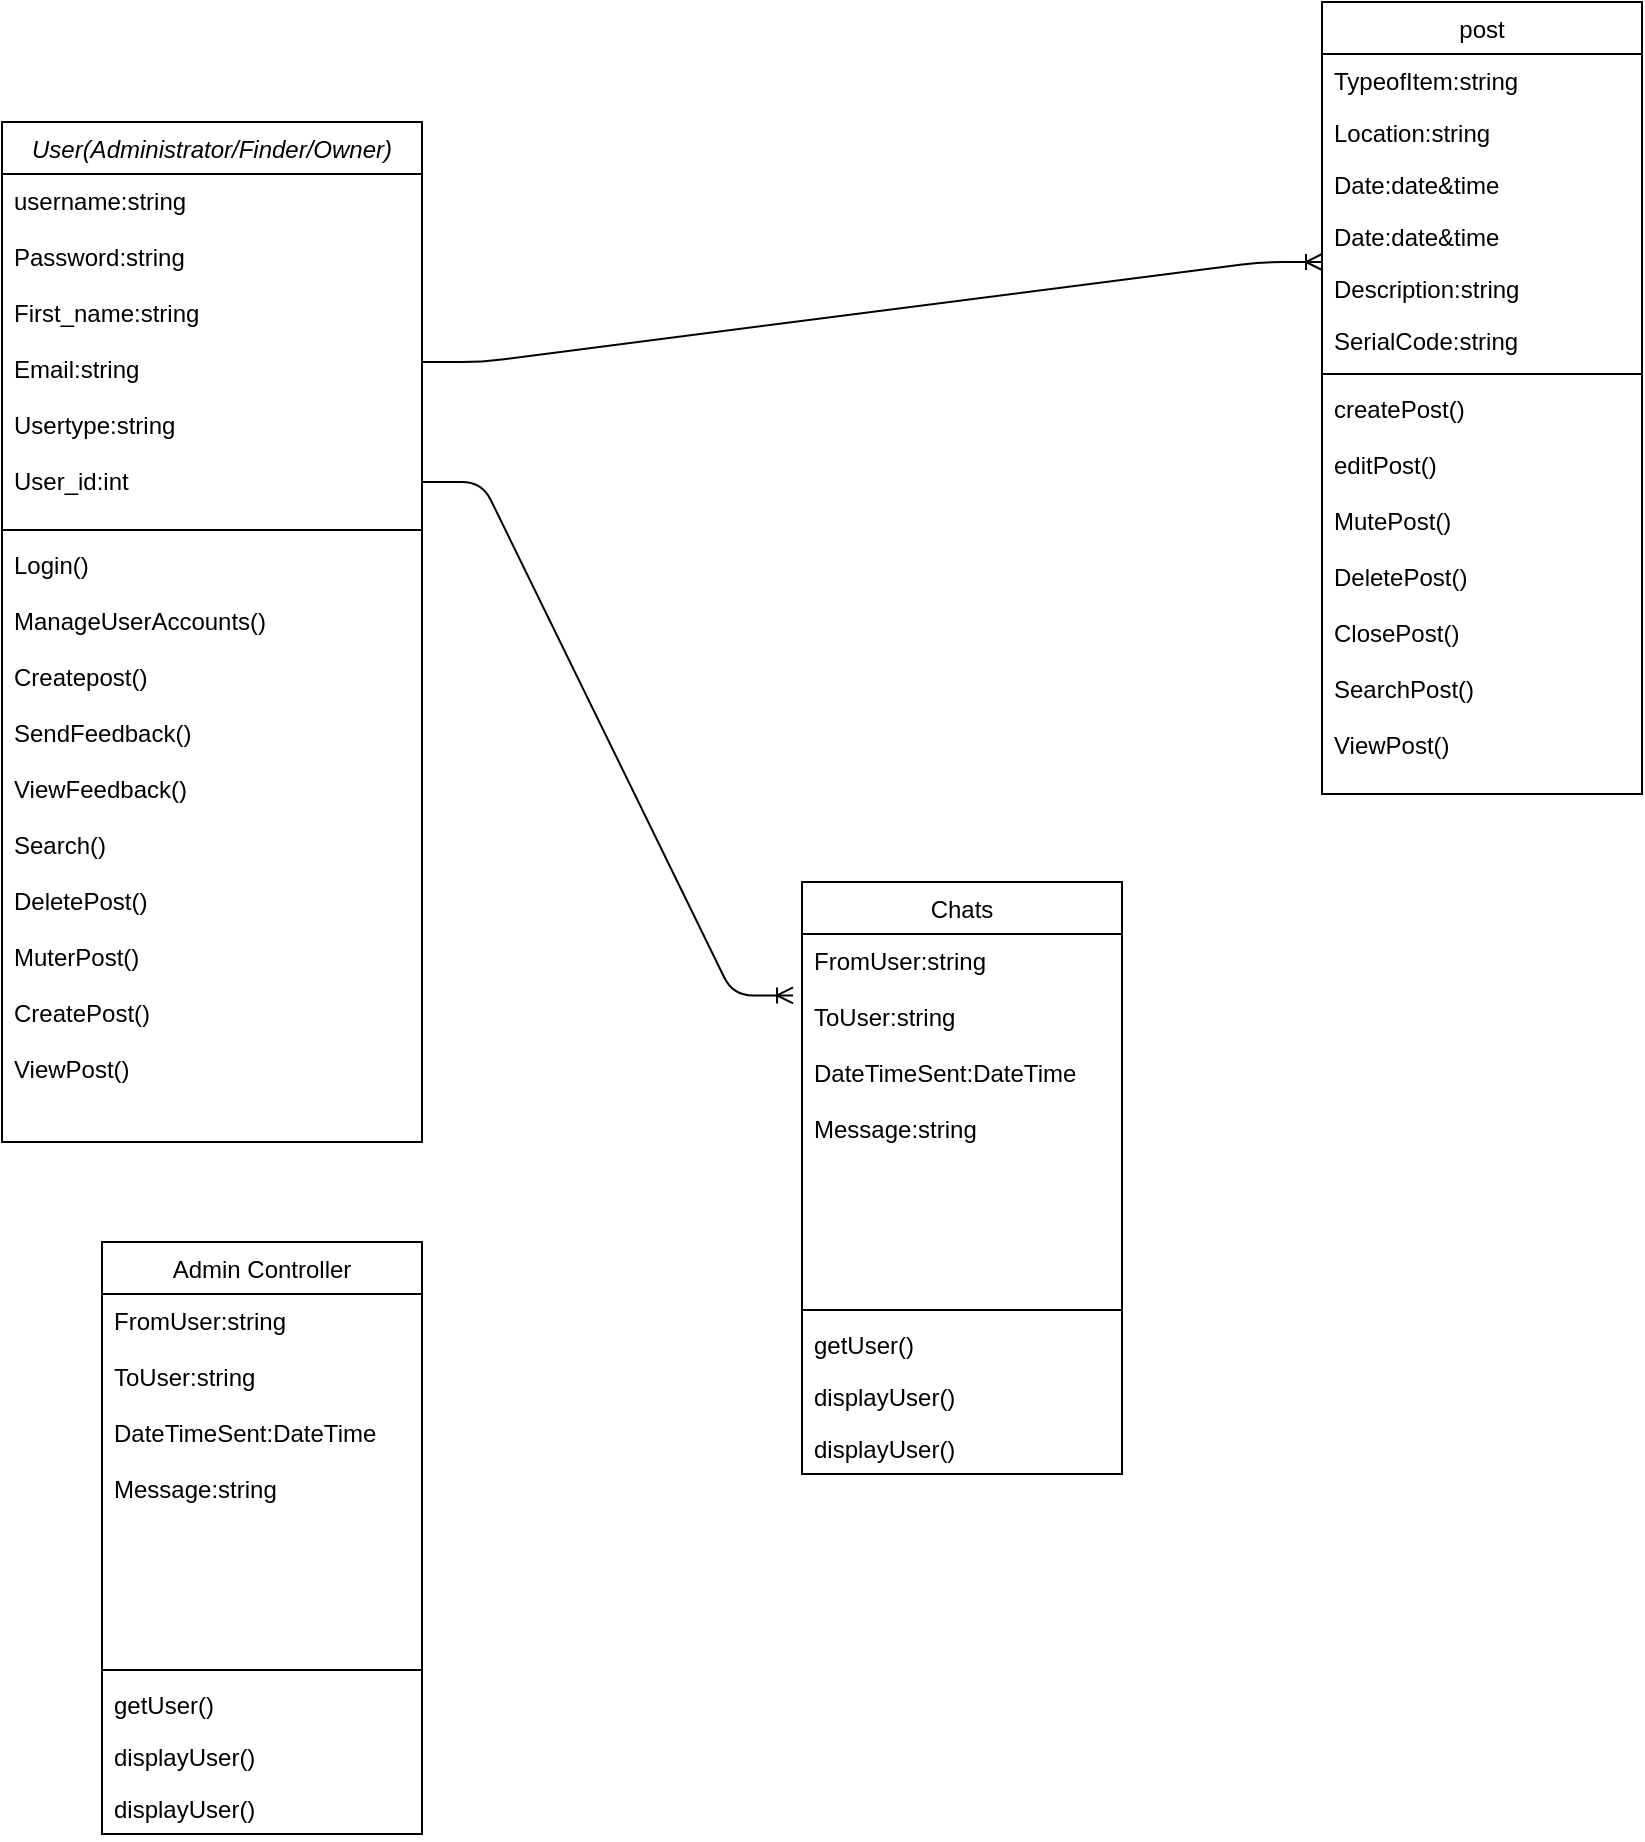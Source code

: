 <mxfile version="16.5.2" type="device"><diagram id="C5RBs43oDa-KdzZeNtuy" name="Page-1"><mxGraphModel dx="702" dy="761" grid="1" gridSize="10" guides="1" tooltips="1" connect="1" arrows="1" fold="1" page="1" pageScale="1" pageWidth="1169" pageHeight="1654" math="0" shadow="0"><root><mxCell id="WIyWlLk6GJQsqaUBKTNV-0"/><mxCell id="WIyWlLk6GJQsqaUBKTNV-1" parent="WIyWlLk6GJQsqaUBKTNV-0"/><mxCell id="zkfFHV4jXpPFQw0GAbJ--0" value="User(Administrator/Finder/Owner)" style="swimlane;fontStyle=2;align=center;verticalAlign=top;childLayout=stackLayout;horizontal=1;startSize=26;horizontalStack=0;resizeParent=1;resizeLast=0;collapsible=1;marginBottom=0;rounded=0;shadow=0;strokeWidth=1;" parent="WIyWlLk6GJQsqaUBKTNV-1" vertex="1"><mxGeometry x="160" y="130" width="210" height="510" as="geometry"><mxRectangle x="230" y="140" width="160" height="26" as="alternateBounds"/></mxGeometry></mxCell><mxCell id="zkfFHV4jXpPFQw0GAbJ--3" value="username:string&#10;&#10;Password:string&#10;&#10;First_name:string&#10;&#10;Email:string&#10;&#10;Usertype:string&#10;&#10;User_id:int" style="text;align=left;verticalAlign=top;spacingLeft=4;spacingRight=4;overflow=hidden;rotatable=0;points=[[0,0.5],[1,0.5]];portConstraint=eastwest;rounded=0;shadow=0;html=0;" parent="zkfFHV4jXpPFQw0GAbJ--0" vertex="1"><mxGeometry y="26" width="210" height="174" as="geometry"/></mxCell><mxCell id="zkfFHV4jXpPFQw0GAbJ--4" value="" style="line;html=1;strokeWidth=1;align=left;verticalAlign=middle;spacingTop=-1;spacingLeft=3;spacingRight=3;rotatable=0;labelPosition=right;points=[];portConstraint=eastwest;" parent="zkfFHV4jXpPFQw0GAbJ--0" vertex="1"><mxGeometry y="200" width="210" height="8" as="geometry"/></mxCell><mxCell id="zkfFHV4jXpPFQw0GAbJ--5" value="Login()&#10;&#10;ManageUserAccounts()&#10;&#10;Createpost()&#10;&#10;SendFeedback()&#10;&#10;ViewFeedback()&#10;&#10;Search()&#10;&#10;DeletePost()&#10;&#10;MuterPost()&#10;&#10;CreatePost()&#10;&#10;ViewPost()" style="text;align=left;verticalAlign=top;spacingLeft=4;spacingRight=4;overflow=hidden;rotatable=0;points=[[0,0.5],[1,0.5]];portConstraint=eastwest;" parent="zkfFHV4jXpPFQw0GAbJ--0" vertex="1"><mxGeometry y="208" width="210" height="302" as="geometry"/></mxCell><mxCell id="zkfFHV4jXpPFQw0GAbJ--17" value="post" style="swimlane;fontStyle=0;align=center;verticalAlign=top;childLayout=stackLayout;horizontal=1;startSize=26;horizontalStack=0;resizeParent=1;resizeLast=0;collapsible=1;marginBottom=0;rounded=0;shadow=0;strokeWidth=1;" parent="WIyWlLk6GJQsqaUBKTNV-1" vertex="1"><mxGeometry x="820" y="70" width="160" height="396" as="geometry"><mxRectangle x="550" y="140" width="160" height="26" as="alternateBounds"/></mxGeometry></mxCell><mxCell id="zkfFHV4jXpPFQw0GAbJ--18" value="TypeofItem:string" style="text;align=left;verticalAlign=top;spacingLeft=4;spacingRight=4;overflow=hidden;rotatable=0;points=[[0,0.5],[1,0.5]];portConstraint=eastwest;" parent="zkfFHV4jXpPFQw0GAbJ--17" vertex="1"><mxGeometry y="26" width="160" height="26" as="geometry"/></mxCell><mxCell id="zkfFHV4jXpPFQw0GAbJ--19" value="Location:string" style="text;align=left;verticalAlign=top;spacingLeft=4;spacingRight=4;overflow=hidden;rotatable=0;points=[[0,0.5],[1,0.5]];portConstraint=eastwest;rounded=0;shadow=0;html=0;" parent="zkfFHV4jXpPFQw0GAbJ--17" vertex="1"><mxGeometry y="52" width="160" height="26" as="geometry"/></mxCell><mxCell id="wl-p3_bmh9ZTr-PWFgZy-47" value="Date:date&amp;time" style="text;align=left;verticalAlign=top;spacingLeft=4;spacingRight=4;overflow=hidden;rotatable=0;points=[[0,0.5],[1,0.5]];portConstraint=eastwest;rounded=0;shadow=0;html=0;" parent="zkfFHV4jXpPFQw0GAbJ--17" vertex="1"><mxGeometry y="78" width="160" height="26" as="geometry"/></mxCell><mxCell id="zkfFHV4jXpPFQw0GAbJ--20" value="Date:date&amp;time" style="text;align=left;verticalAlign=top;spacingLeft=4;spacingRight=4;overflow=hidden;rotatable=0;points=[[0,0.5],[1,0.5]];portConstraint=eastwest;rounded=0;shadow=0;html=0;" parent="zkfFHV4jXpPFQw0GAbJ--17" vertex="1"><mxGeometry y="104" width="160" height="26" as="geometry"/></mxCell><mxCell id="zkfFHV4jXpPFQw0GAbJ--21" value="Description:string" style="text;align=left;verticalAlign=top;spacingLeft=4;spacingRight=4;overflow=hidden;rotatable=0;points=[[0,0.5],[1,0.5]];portConstraint=eastwest;rounded=0;shadow=0;html=0;" parent="zkfFHV4jXpPFQw0GAbJ--17" vertex="1"><mxGeometry y="130" width="160" height="26" as="geometry"/></mxCell><mxCell id="zkfFHV4jXpPFQw0GAbJ--22" value="SerialCode:string" style="text;align=left;verticalAlign=top;spacingLeft=4;spacingRight=4;overflow=hidden;rotatable=0;points=[[0,0.5],[1,0.5]];portConstraint=eastwest;rounded=0;shadow=0;html=0;" parent="zkfFHV4jXpPFQw0GAbJ--17" vertex="1"><mxGeometry y="156" width="160" height="26" as="geometry"/></mxCell><mxCell id="zkfFHV4jXpPFQw0GAbJ--23" value="" style="line;html=1;strokeWidth=1;align=left;verticalAlign=middle;spacingTop=-1;spacingLeft=3;spacingRight=3;rotatable=0;labelPosition=right;points=[];portConstraint=eastwest;" parent="zkfFHV4jXpPFQw0GAbJ--17" vertex="1"><mxGeometry y="182" width="160" height="8" as="geometry"/></mxCell><mxCell id="zkfFHV4jXpPFQw0GAbJ--24" value="createPost()&#10;&#10;editPost()&#10;&#10;MutePost()&#10;&#10;DeletePost()&#10;&#10;ClosePost()&#10;&#10;SearchPost()&#10;&#10;ViewPost()" style="text;align=left;verticalAlign=top;spacingLeft=4;spacingRight=4;overflow=hidden;rotatable=0;points=[[0,0.5],[1,0.5]];portConstraint=eastwest;" parent="zkfFHV4jXpPFQw0GAbJ--17" vertex="1"><mxGeometry y="190" width="160" height="206" as="geometry"/></mxCell><mxCell id="qtIMCmEvz0cOhAK1bPwI-8" value="Chats" style="swimlane;fontStyle=0;align=center;verticalAlign=top;childLayout=stackLayout;horizontal=1;startSize=26;horizontalStack=0;resizeParent=1;resizeLast=0;collapsible=1;marginBottom=0;rounded=0;shadow=0;strokeWidth=1;" parent="WIyWlLk6GJQsqaUBKTNV-1" vertex="1"><mxGeometry x="560" y="510" width="160" height="296" as="geometry"><mxRectangle x="550" y="140" width="160" height="26" as="alternateBounds"/></mxGeometry></mxCell><mxCell id="qtIMCmEvz0cOhAK1bPwI-11" value="FromUser:string&#10;&#10;ToUser:string&#10;&#10;DateTimeSent:DateTime&#10;&#10;Message:string" style="text;align=left;verticalAlign=top;spacingLeft=4;spacingRight=4;overflow=hidden;rotatable=0;points=[[0,0.5],[1,0.5]];portConstraint=eastwest;rounded=0;shadow=0;html=0;" parent="qtIMCmEvz0cOhAK1bPwI-8" vertex="1"><mxGeometry y="26" width="160" height="184" as="geometry"/></mxCell><mxCell id="qtIMCmEvz0cOhAK1bPwI-14" value="" style="line;html=1;strokeWidth=1;align=left;verticalAlign=middle;spacingTop=-1;spacingLeft=3;spacingRight=3;rotatable=0;labelPosition=right;points=[];portConstraint=eastwest;" parent="qtIMCmEvz0cOhAK1bPwI-8" vertex="1"><mxGeometry y="210" width="160" height="8" as="geometry"/></mxCell><mxCell id="qtIMCmEvz0cOhAK1bPwI-9" value="getUser()" style="text;align=left;verticalAlign=top;spacingLeft=4;spacingRight=4;overflow=hidden;rotatable=0;points=[[0,0.5],[1,0.5]];portConstraint=eastwest;" parent="qtIMCmEvz0cOhAK1bPwI-8" vertex="1"><mxGeometry y="218" width="160" height="26" as="geometry"/></mxCell><mxCell id="qtIMCmEvz0cOhAK1bPwI-10" value="displayUser()" style="text;align=left;verticalAlign=top;spacingLeft=4;spacingRight=4;overflow=hidden;rotatable=0;points=[[0,0.5],[1,0.5]];portConstraint=eastwest;rounded=0;shadow=0;html=0;" parent="qtIMCmEvz0cOhAK1bPwI-8" vertex="1"><mxGeometry y="244" width="160" height="26" as="geometry"/></mxCell><mxCell id="qtIMCmEvz0cOhAK1bPwI-17" value="displayUser()" style="text;align=left;verticalAlign=top;spacingLeft=4;spacingRight=4;overflow=hidden;rotatable=0;points=[[0,0.5],[1,0.5]];portConstraint=eastwest;rounded=0;shadow=0;html=0;" parent="qtIMCmEvz0cOhAK1bPwI-8" vertex="1"><mxGeometry y="270" width="160" height="26" as="geometry"/></mxCell><mxCell id="4KFXSp-u7ShGrnOEIF0R-0" value="" style="edgeStyle=entityRelationEdgeStyle;fontSize=12;html=1;endArrow=ERoneToMany;entryX=-0.028;entryY=0.167;entryDx=0;entryDy=0;entryPerimeter=0;" parent="WIyWlLk6GJQsqaUBKTNV-1" target="qtIMCmEvz0cOhAK1bPwI-11" edge="1"><mxGeometry width="100" height="100" relative="1" as="geometry"><mxPoint x="370" y="310" as="sourcePoint"/><mxPoint x="610" y="410" as="targetPoint"/></mxGeometry></mxCell><mxCell id="4KFXSp-u7ShGrnOEIF0R-1" value="" style="edgeStyle=entityRelationEdgeStyle;fontSize=12;html=1;endArrow=ERoneToMany;entryX=0;entryY=0;entryDx=0;entryDy=0;entryPerimeter=0;" parent="WIyWlLk6GJQsqaUBKTNV-1" target="zkfFHV4jXpPFQw0GAbJ--21" edge="1"><mxGeometry width="100" height="100" relative="1" as="geometry"><mxPoint x="370" y="250" as="sourcePoint"/><mxPoint x="610" y="410" as="targetPoint"/></mxGeometry></mxCell><mxCell id="69mYN7Rh77shpEzprDSj-0" value="Admin Controller" style="swimlane;fontStyle=0;align=center;verticalAlign=top;childLayout=stackLayout;horizontal=1;startSize=26;horizontalStack=0;resizeParent=1;resizeLast=0;collapsible=1;marginBottom=0;rounded=0;shadow=0;strokeWidth=1;" vertex="1" parent="WIyWlLk6GJQsqaUBKTNV-1"><mxGeometry x="210" y="690" width="160" height="296" as="geometry"><mxRectangle x="550" y="140" width="160" height="26" as="alternateBounds"/></mxGeometry></mxCell><mxCell id="69mYN7Rh77shpEzprDSj-1" value="FromUser:string&#10;&#10;ToUser:string&#10;&#10;DateTimeSent:DateTime&#10;&#10;Message:string" style="text;align=left;verticalAlign=top;spacingLeft=4;spacingRight=4;overflow=hidden;rotatable=0;points=[[0,0.5],[1,0.5]];portConstraint=eastwest;rounded=0;shadow=0;html=0;" vertex="1" parent="69mYN7Rh77shpEzprDSj-0"><mxGeometry y="26" width="160" height="184" as="geometry"/></mxCell><mxCell id="69mYN7Rh77shpEzprDSj-2" value="" style="line;html=1;strokeWidth=1;align=left;verticalAlign=middle;spacingTop=-1;spacingLeft=3;spacingRight=3;rotatable=0;labelPosition=right;points=[];portConstraint=eastwest;" vertex="1" parent="69mYN7Rh77shpEzprDSj-0"><mxGeometry y="210" width="160" height="8" as="geometry"/></mxCell><mxCell id="69mYN7Rh77shpEzprDSj-3" value="getUser()" style="text;align=left;verticalAlign=top;spacingLeft=4;spacingRight=4;overflow=hidden;rotatable=0;points=[[0,0.5],[1,0.5]];portConstraint=eastwest;" vertex="1" parent="69mYN7Rh77shpEzprDSj-0"><mxGeometry y="218" width="160" height="26" as="geometry"/></mxCell><mxCell id="69mYN7Rh77shpEzprDSj-4" value="displayUser()" style="text;align=left;verticalAlign=top;spacingLeft=4;spacingRight=4;overflow=hidden;rotatable=0;points=[[0,0.5],[1,0.5]];portConstraint=eastwest;rounded=0;shadow=0;html=0;" vertex="1" parent="69mYN7Rh77shpEzprDSj-0"><mxGeometry y="244" width="160" height="26" as="geometry"/></mxCell><mxCell id="69mYN7Rh77shpEzprDSj-5" value="displayUser()" style="text;align=left;verticalAlign=top;spacingLeft=4;spacingRight=4;overflow=hidden;rotatable=0;points=[[0,0.5],[1,0.5]];portConstraint=eastwest;rounded=0;shadow=0;html=0;" vertex="1" parent="69mYN7Rh77shpEzprDSj-0"><mxGeometry y="270" width="160" height="26" as="geometry"/></mxCell></root></mxGraphModel></diagram></mxfile>
